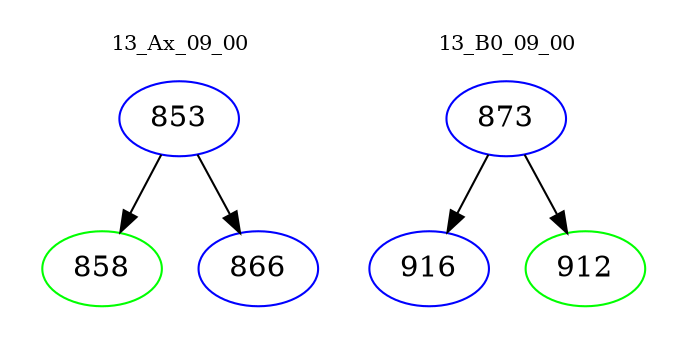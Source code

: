 digraph{
subgraph cluster_0 {
color = white
label = "13_Ax_09_00";
fontsize=10;
T0_853 [label="853", color="blue"]
T0_853 -> T0_858 [color="black"]
T0_858 [label="858", color="green"]
T0_853 -> T0_866 [color="black"]
T0_866 [label="866", color="blue"]
}
subgraph cluster_1 {
color = white
label = "13_B0_09_00";
fontsize=10;
T1_873 [label="873", color="blue"]
T1_873 -> T1_916 [color="black"]
T1_916 [label="916", color="blue"]
T1_873 -> T1_912 [color="black"]
T1_912 [label="912", color="green"]
}
}
